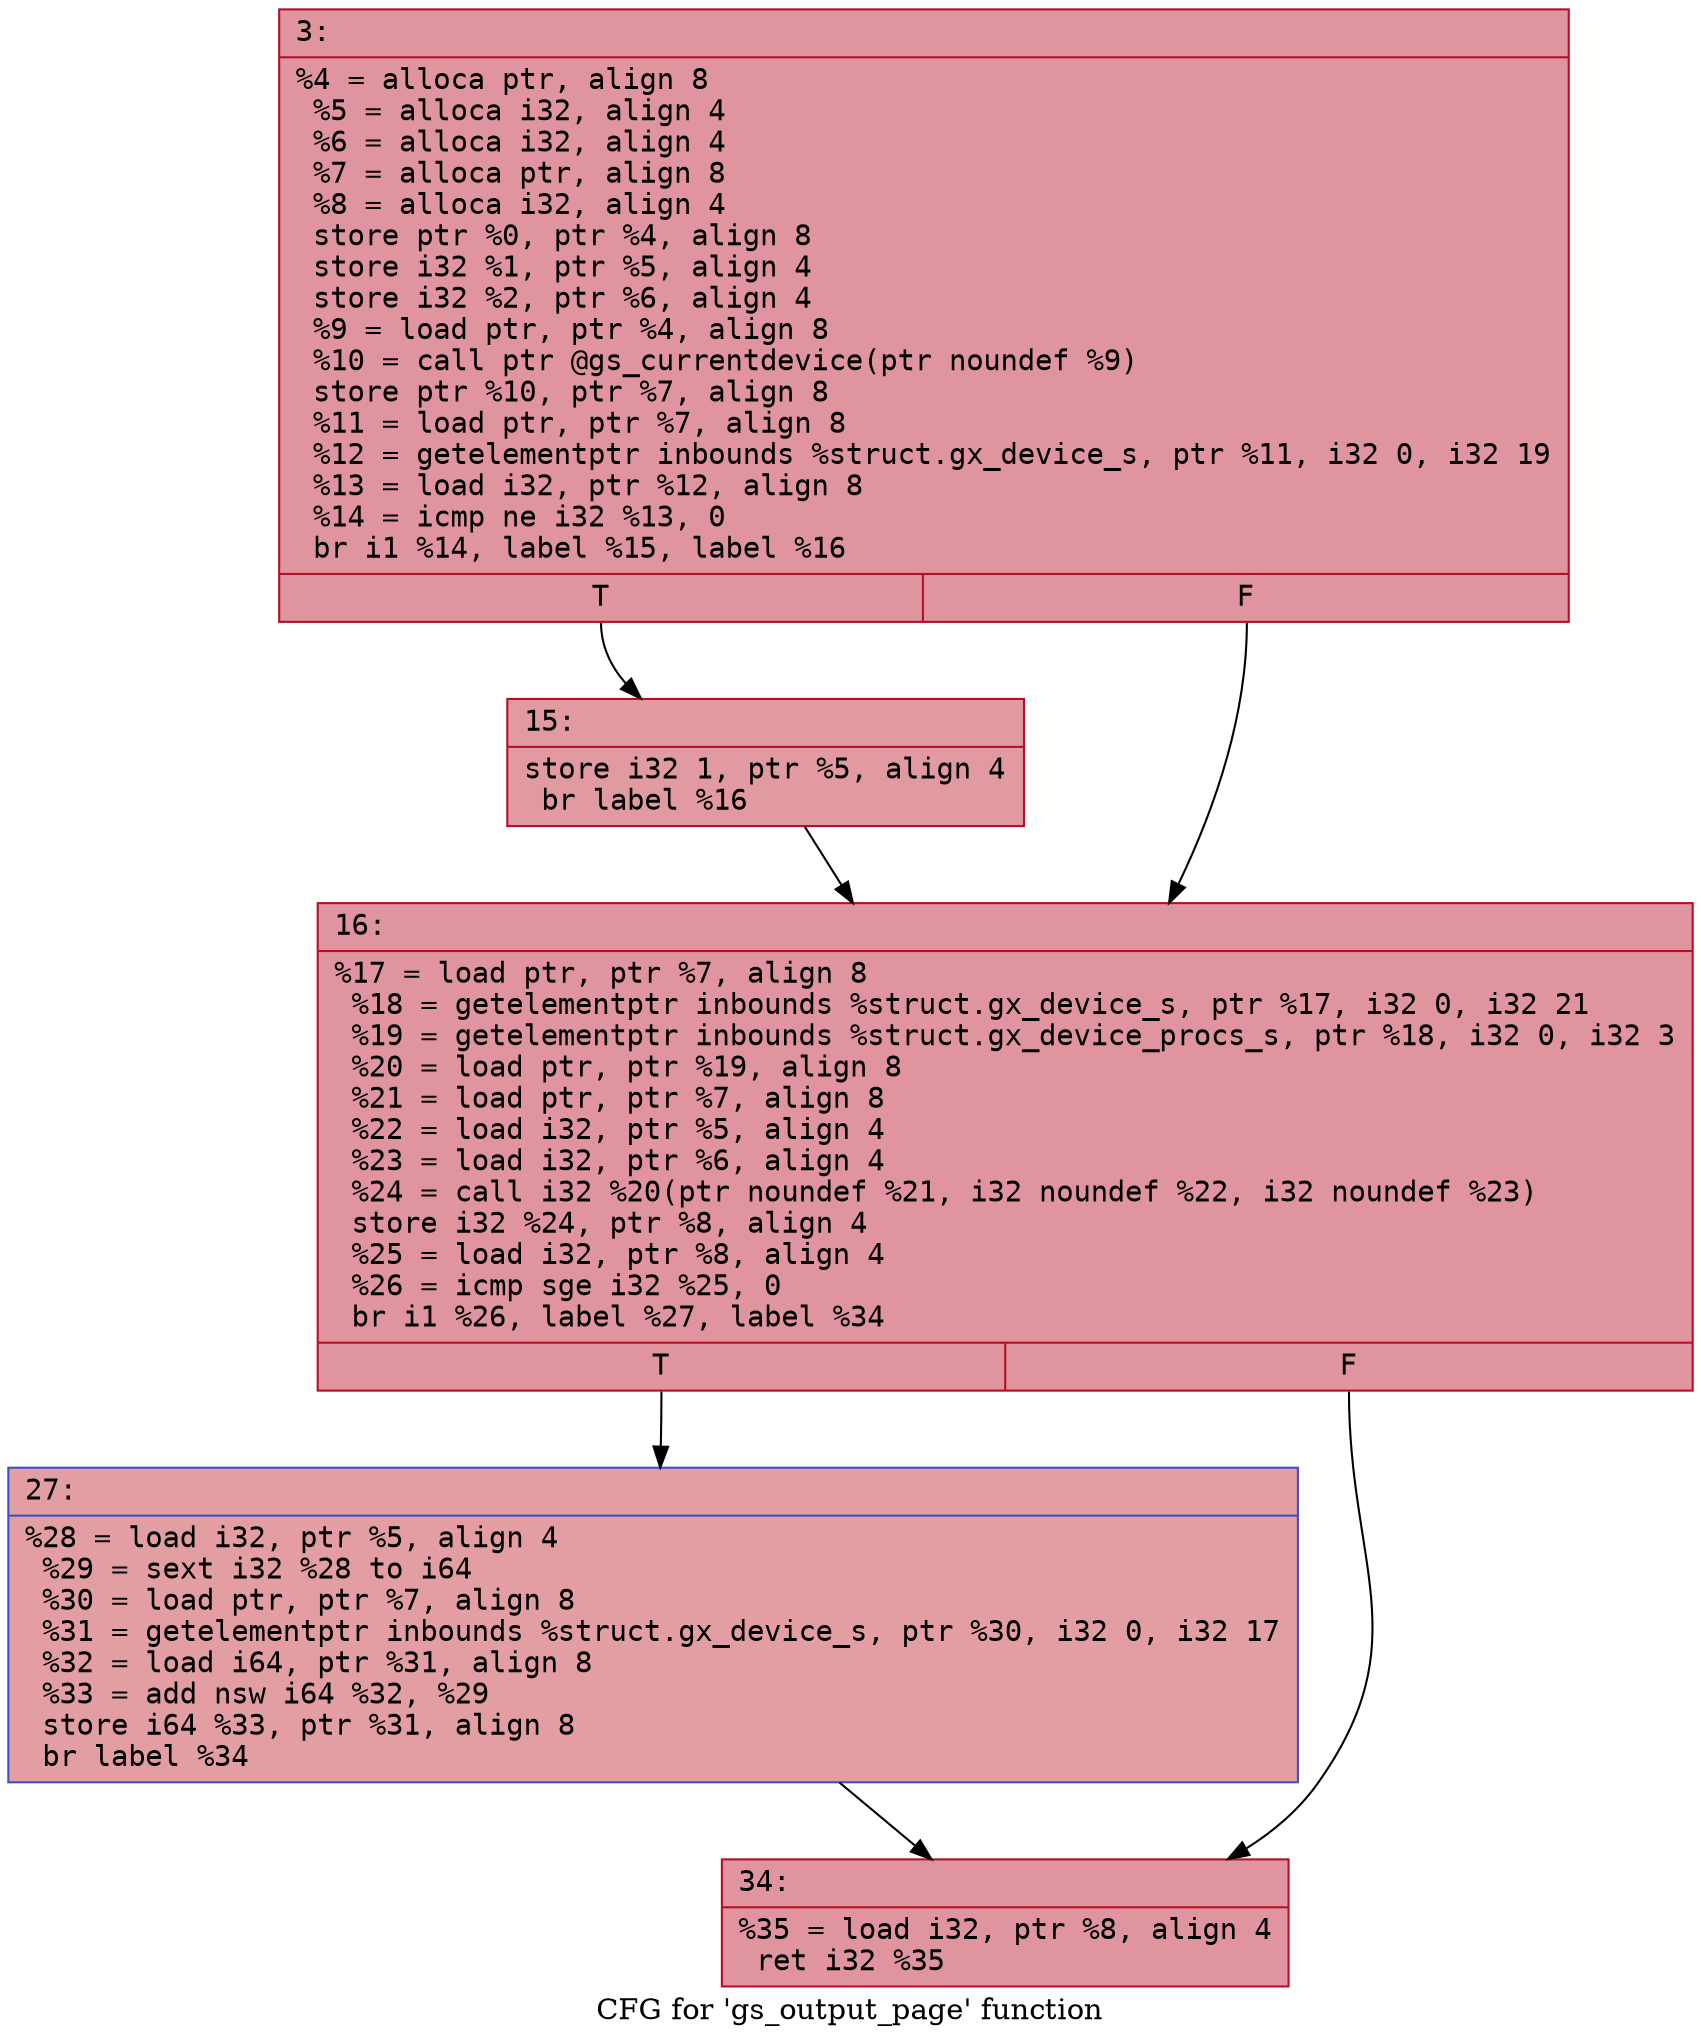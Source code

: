 digraph "CFG for 'gs_output_page' function" {
	label="CFG for 'gs_output_page' function";

	Node0x600001eecf00 [shape=record,color="#b70d28ff", style=filled, fillcolor="#b70d2870" fontname="Courier",label="{3:\l|  %4 = alloca ptr, align 8\l  %5 = alloca i32, align 4\l  %6 = alloca i32, align 4\l  %7 = alloca ptr, align 8\l  %8 = alloca i32, align 4\l  store ptr %0, ptr %4, align 8\l  store i32 %1, ptr %5, align 4\l  store i32 %2, ptr %6, align 4\l  %9 = load ptr, ptr %4, align 8\l  %10 = call ptr @gs_currentdevice(ptr noundef %9)\l  store ptr %10, ptr %7, align 8\l  %11 = load ptr, ptr %7, align 8\l  %12 = getelementptr inbounds %struct.gx_device_s, ptr %11, i32 0, i32 19\l  %13 = load i32, ptr %12, align 8\l  %14 = icmp ne i32 %13, 0\l  br i1 %14, label %15, label %16\l|{<s0>T|<s1>F}}"];
	Node0x600001eecf00:s0 -> Node0x600001eecf50[tooltip="3 -> 15\nProbability 62.50%" ];
	Node0x600001eecf00:s1 -> Node0x600001eecfa0[tooltip="3 -> 16\nProbability 37.50%" ];
	Node0x600001eecf50 [shape=record,color="#b70d28ff", style=filled, fillcolor="#bb1b2c70" fontname="Courier",label="{15:\l|  store i32 1, ptr %5, align 4\l  br label %16\l}"];
	Node0x600001eecf50 -> Node0x600001eecfa0[tooltip="15 -> 16\nProbability 100.00%" ];
	Node0x600001eecfa0 [shape=record,color="#b70d28ff", style=filled, fillcolor="#b70d2870" fontname="Courier",label="{16:\l|  %17 = load ptr, ptr %7, align 8\l  %18 = getelementptr inbounds %struct.gx_device_s, ptr %17, i32 0, i32 21\l  %19 = getelementptr inbounds %struct.gx_device_procs_s, ptr %18, i32 0, i32 3\l  %20 = load ptr, ptr %19, align 8\l  %21 = load ptr, ptr %7, align 8\l  %22 = load i32, ptr %5, align 4\l  %23 = load i32, ptr %6, align 4\l  %24 = call i32 %20(ptr noundef %21, i32 noundef %22, i32 noundef %23)\l  store i32 %24, ptr %8, align 4\l  %25 = load i32, ptr %8, align 4\l  %26 = icmp sge i32 %25, 0\l  br i1 %26, label %27, label %34\l|{<s0>T|<s1>F}}"];
	Node0x600001eecfa0:s0 -> Node0x600001eecff0[tooltip="16 -> 27\nProbability 50.00%" ];
	Node0x600001eecfa0:s1 -> Node0x600001eed040[tooltip="16 -> 34\nProbability 50.00%" ];
	Node0x600001eecff0 [shape=record,color="#3d50c3ff", style=filled, fillcolor="#be242e70" fontname="Courier",label="{27:\l|  %28 = load i32, ptr %5, align 4\l  %29 = sext i32 %28 to i64\l  %30 = load ptr, ptr %7, align 8\l  %31 = getelementptr inbounds %struct.gx_device_s, ptr %30, i32 0, i32 17\l  %32 = load i64, ptr %31, align 8\l  %33 = add nsw i64 %32, %29\l  store i64 %33, ptr %31, align 8\l  br label %34\l}"];
	Node0x600001eecff0 -> Node0x600001eed040[tooltip="27 -> 34\nProbability 100.00%" ];
	Node0x600001eed040 [shape=record,color="#b70d28ff", style=filled, fillcolor="#b70d2870" fontname="Courier",label="{34:\l|  %35 = load i32, ptr %8, align 4\l  ret i32 %35\l}"];
}
